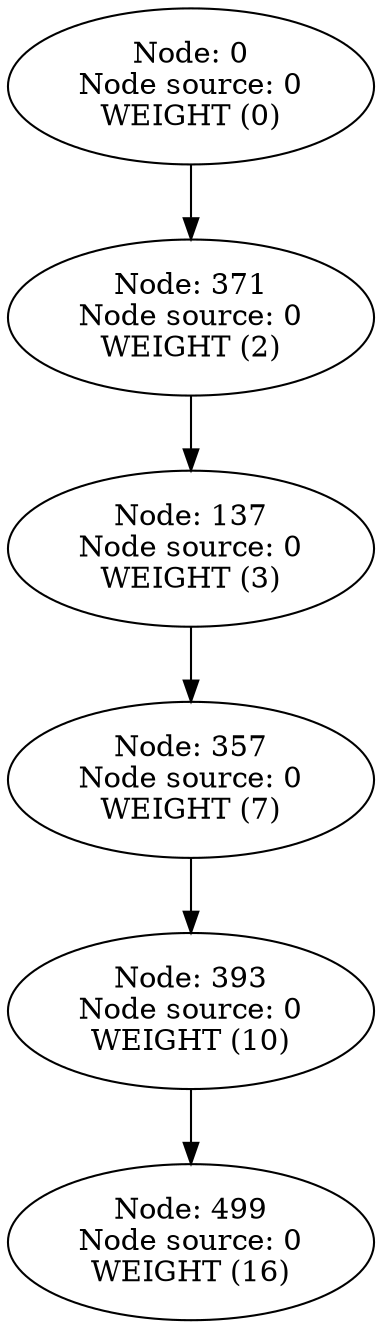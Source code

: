 digraph {
	499 [label="Node: 499
Node source: 0
WEIGHT (16)"]
	393 [label="Node: 393
Node source: 0
WEIGHT (10)"]
	357 [label="Node: 357
Node source: 0
WEIGHT (7)"]
	137 [label="Node: 137
Node source: 0
WEIGHT (3)"]
	371 [label="Node: 371
Node source: 0
WEIGHT (2)"]
	0 [label="Node: 0
Node source: 0
WEIGHT (0)"]
	393 -> 499
	357 -> 393
	137 -> 357
	371 -> 137
	0 -> 371
}
